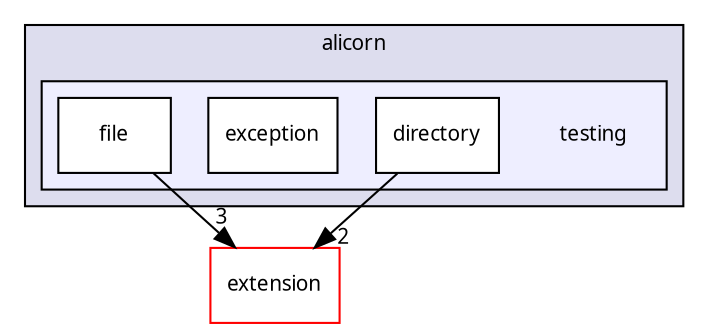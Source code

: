 digraph "Solution/Solution/Alicorn/include/alicorn/testing" {
  compound=true
  node [ fontsize="10", fontname="Verdana"];
  edge [ labelfontsize="10", labelfontname="Verdana"];
  subgraph clusterdir_34f62c79ac0a9d1c62ec4cec2d6b1c99 {
    graph [ bgcolor="#ddddee", pencolor="black", label="alicorn" fontname="Verdana", fontsize="10", URL="dir_34f62c79ac0a9d1c62ec4cec2d6b1c99.html"]
  subgraph clusterdir_da7c20acf68aaddb5f7d59d7e20edd54 {
    graph [ bgcolor="#eeeeff", pencolor="black", label="" URL="dir_da7c20acf68aaddb5f7d59d7e20edd54.html"];
    dir_da7c20acf68aaddb5f7d59d7e20edd54 [shape=plaintext label="testing"];
    dir_370cb26e46c004782f59fb55c21f7d48 [shape=box label="directory" color="black" fillcolor="white" style="filled" URL="dir_370cb26e46c004782f59fb55c21f7d48.html"];
    dir_f02c554f12242fc4528f0dfc4dbe1021 [shape=box label="exception" color="black" fillcolor="white" style="filled" URL="dir_f02c554f12242fc4528f0dfc4dbe1021.html"];
    dir_5e68c7e8f85a5aa44b340f6cc6205ca1 [shape=box label="file" color="black" fillcolor="white" style="filled" URL="dir_5e68c7e8f85a5aa44b340f6cc6205ca1.html"];
  }
  }
  dir_c8af8c1795fb375da0dcf926b8c75dc1 [shape=box label="extension" fillcolor="white" style="filled" color="red" URL="dir_c8af8c1795fb375da0dcf926b8c75dc1.html"];
  dir_370cb26e46c004782f59fb55c21f7d48->dir_c8af8c1795fb375da0dcf926b8c75dc1 [headlabel="2", labeldistance=1.5 headhref="dir_000066_000052.html"];
  dir_5e68c7e8f85a5aa44b340f6cc6205ca1->dir_c8af8c1795fb375da0dcf926b8c75dc1 [headlabel="3", labeldistance=1.5 headhref="dir_000068_000052.html"];
}
